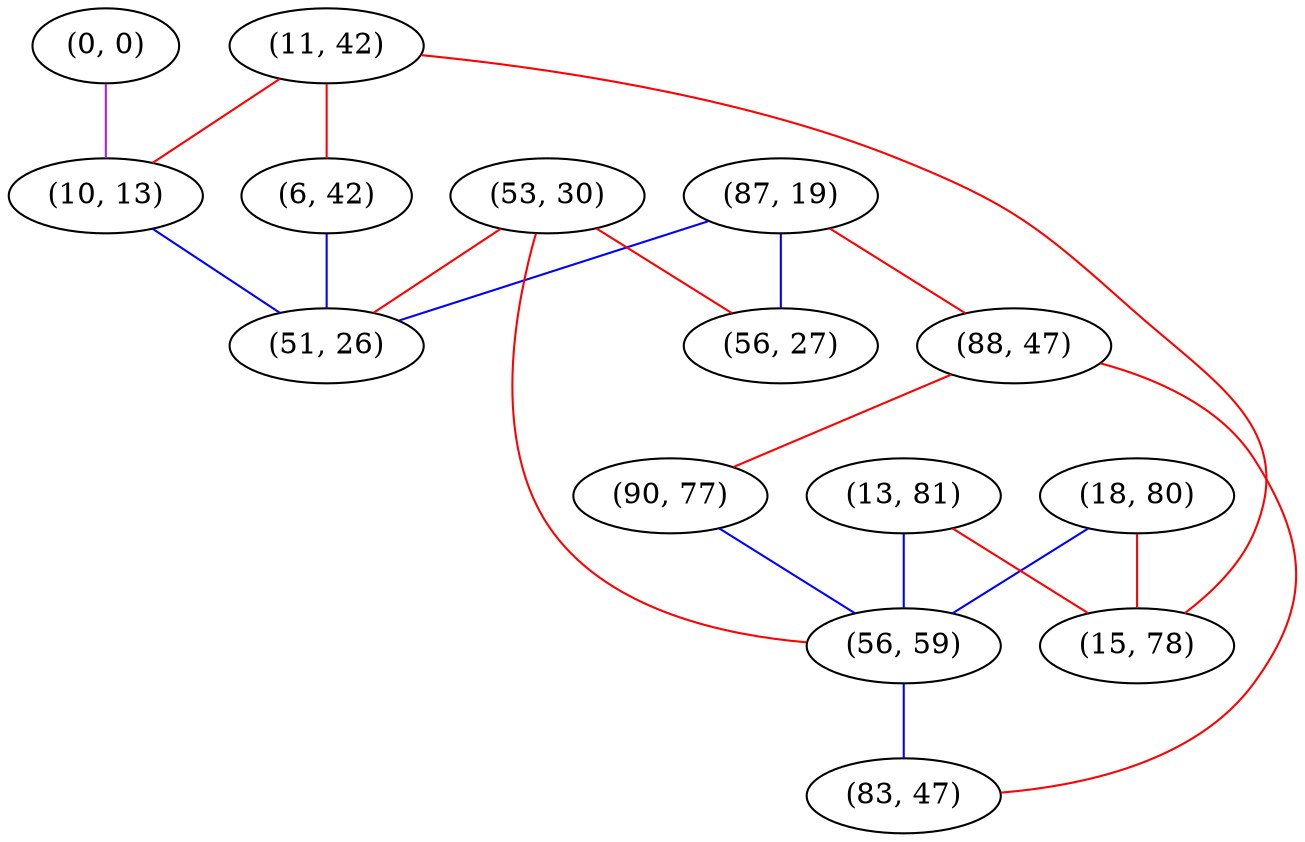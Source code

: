 graph "" {
"(87, 19)";
"(11, 42)";
"(0, 0)";
"(18, 80)";
"(10, 13)";
"(6, 42)";
"(88, 47)";
"(53, 30)";
"(13, 81)";
"(90, 77)";
"(56, 59)";
"(15, 78)";
"(56, 27)";
"(51, 26)";
"(83, 47)";
"(87, 19)" -- "(51, 26)"  [color=blue, key=0, weight=3];
"(87, 19)" -- "(56, 27)"  [color=blue, key=0, weight=3];
"(87, 19)" -- "(88, 47)"  [color=red, key=0, weight=1];
"(11, 42)" -- "(15, 78)"  [color=red, key=0, weight=1];
"(11, 42)" -- "(6, 42)"  [color=red, key=0, weight=1];
"(11, 42)" -- "(10, 13)"  [color=red, key=0, weight=1];
"(0, 0)" -- "(10, 13)"  [color=purple, key=0, weight=4];
"(18, 80)" -- "(15, 78)"  [color=red, key=0, weight=1];
"(18, 80)" -- "(56, 59)"  [color=blue, key=0, weight=3];
"(10, 13)" -- "(51, 26)"  [color=blue, key=0, weight=3];
"(6, 42)" -- "(51, 26)"  [color=blue, key=0, weight=3];
"(88, 47)" -- "(83, 47)"  [color=red, key=0, weight=1];
"(88, 47)" -- "(90, 77)"  [color=red, key=0, weight=1];
"(53, 30)" -- "(51, 26)"  [color=red, key=0, weight=1];
"(53, 30)" -- "(56, 27)"  [color=red, key=0, weight=1];
"(53, 30)" -- "(56, 59)"  [color=red, key=0, weight=1];
"(13, 81)" -- "(15, 78)"  [color=red, key=0, weight=1];
"(13, 81)" -- "(56, 59)"  [color=blue, key=0, weight=3];
"(90, 77)" -- "(56, 59)"  [color=blue, key=0, weight=3];
"(56, 59)" -- "(83, 47)"  [color=blue, key=0, weight=3];
}
